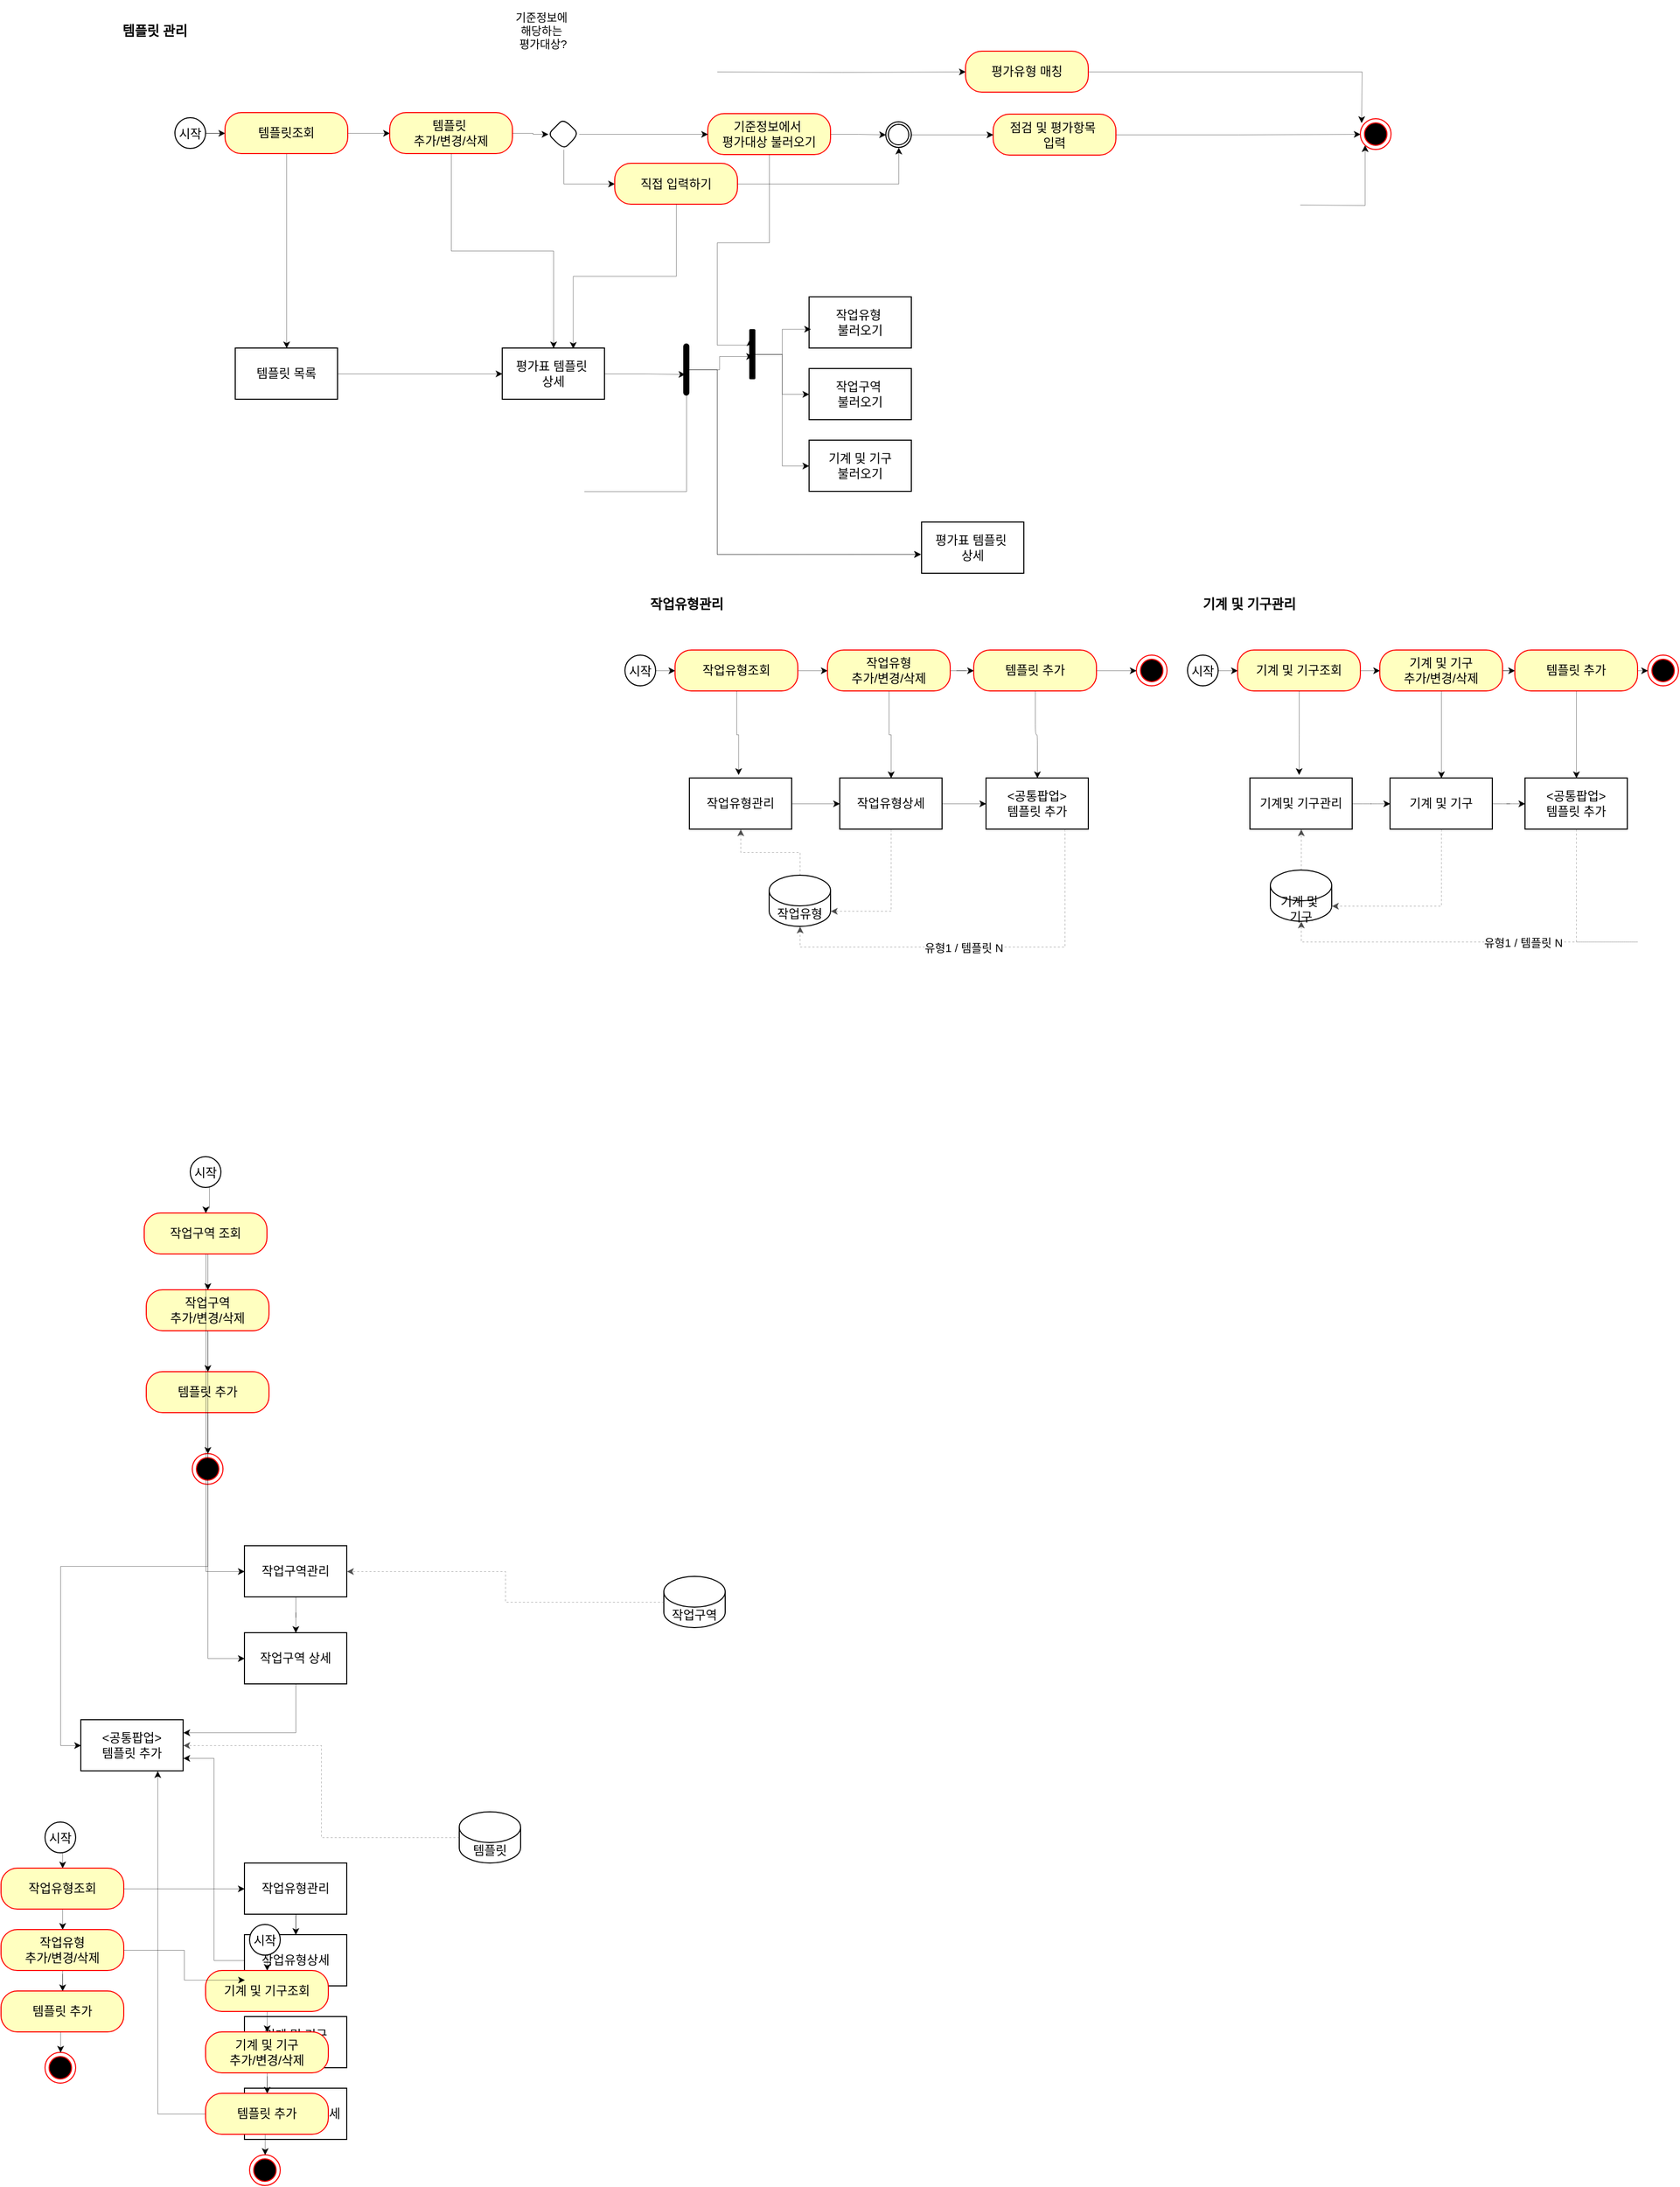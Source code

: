 <mxfile version="24.7.17">
  <diagram name="페이지-1" id="CJ-NocGQA8rgEOxYd6DQ">
    <mxGraphModel dx="3193" dy="829" grid="1" gridSize="10" guides="1" tooltips="1" connect="1" arrows="1" fold="1" page="1" pageScale="1" pageWidth="1600" pageHeight="1200" math="0" shadow="0">
      <root>
        <mxCell id="0" />
        <mxCell id="1" parent="0" />
        <mxCell id="5AXodJkmoe9g33mTO3XX-94" value="" style="ellipse;html=1;shape=endState;fillColor=#000000;strokeColor=#ff0000;" vertex="1" parent="1">
          <mxGeometry x="1070" y="700" width="30" height="30" as="geometry" />
        </mxCell>
        <mxCell id="5AXodJkmoe9g33mTO3XX-95" style="edgeStyle=orthogonalEdgeStyle;rounded=0;orthogonalLoop=1;jettySize=auto;html=1;exitX=1;exitY=0.5;exitDx=0;exitDy=0;entryX=0;entryY=0.5;entryDx=0;entryDy=0;strokeWidth=0.25;" edge="1" source="5AXodJkmoe9g33mTO3XX-96" target="5AXodJkmoe9g33mTO3XX-98" parent="1">
          <mxGeometry relative="1" as="geometry" />
        </mxCell>
        <mxCell id="5AXodJkmoe9g33mTO3XX-96" value="시작" style="ellipse;" vertex="1" parent="1">
          <mxGeometry x="570" y="700" width="30" height="30" as="geometry" />
        </mxCell>
        <mxCell id="5AXodJkmoe9g33mTO3XX-97" style="edgeStyle=orthogonalEdgeStyle;rounded=0;orthogonalLoop=1;jettySize=auto;html=1;exitX=1;exitY=0.5;exitDx=0;exitDy=0;entryX=0;entryY=0.5;entryDx=0;entryDy=0;strokeWidth=0.25;" edge="1" source="5AXodJkmoe9g33mTO3XX-98" target="5AXodJkmoe9g33mTO3XX-103" parent="1">
          <mxGeometry relative="1" as="geometry" />
        </mxCell>
        <mxCell id="5AXodJkmoe9g33mTO3XX-98" value="작업유형조회" style="rounded=1;whiteSpace=wrap;html=1;arcSize=40;fontColor=#000000;fillColor=#ffffc0;strokeColor=#ff0000;" vertex="1" parent="1">
          <mxGeometry x="619" y="695" width="120" height="40" as="geometry" />
        </mxCell>
        <mxCell id="5AXodJkmoe9g33mTO3XX-99" style="edgeStyle=orthogonalEdgeStyle;shape=connector;rounded=1;orthogonalLoop=1;jettySize=auto;html=1;entryX=0;entryY=0.5;entryDx=0;entryDy=0;strokeColor=default;strokeWidth=0.25;align=center;verticalAlign=middle;fontFamily=Helvetica;fontSize=11;fontColor=default;labelBackgroundColor=default;endArrow=classic;" edge="1" source="5AXodJkmoe9g33mTO3XX-100" target="5AXodJkmoe9g33mTO3XX-111" parent="1">
          <mxGeometry relative="1" as="geometry" />
        </mxCell>
        <mxCell id="5AXodJkmoe9g33mTO3XX-100" value="작업유형관리" style="html=1;dashed=0;whiteSpace=wrap;" vertex="1" parent="1">
          <mxGeometry x="633" y="820" width="100" height="50" as="geometry" />
        </mxCell>
        <mxCell id="5AXodJkmoe9g33mTO3XX-101" style="edgeStyle=orthogonalEdgeStyle;rounded=0;orthogonalLoop=1;jettySize=auto;html=1;entryX=0.5;entryY=0;entryDx=0;entryDy=0;strokeWidth=0.25;" edge="1" source="5AXodJkmoe9g33mTO3XX-103" target="5AXodJkmoe9g33mTO3XX-111" parent="1">
          <mxGeometry relative="1" as="geometry" />
        </mxCell>
        <mxCell id="5AXodJkmoe9g33mTO3XX-102" style="edgeStyle=orthogonalEdgeStyle;rounded=1;orthogonalLoop=1;jettySize=auto;html=1;entryX=0;entryY=0.5;entryDx=0;entryDy=0;strokeWidth=0.25;" edge="1" source="5AXodJkmoe9g33mTO3XX-103" target="5AXodJkmoe9g33mTO3XX-106" parent="1">
          <mxGeometry relative="1" as="geometry" />
        </mxCell>
        <mxCell id="5AXodJkmoe9g33mTO3XX-103" value="&lt;div&gt;작업유형&lt;/div&gt;&lt;div&gt;추가/변경/삭제&lt;/div&gt;" style="rounded=1;whiteSpace=wrap;html=1;arcSize=40;fontColor=#000000;fillColor=#ffffc0;strokeColor=#ff0000;" vertex="1" parent="1">
          <mxGeometry x="768" y="695" width="120" height="40" as="geometry" />
        </mxCell>
        <mxCell id="5AXodJkmoe9g33mTO3XX-104" style="edgeStyle=orthogonalEdgeStyle;shape=connector;rounded=1;orthogonalLoop=1;jettySize=auto;html=1;entryX=0.5;entryY=0;entryDx=0;entryDy=0;strokeColor=default;align=center;verticalAlign=middle;fontFamily=Helvetica;fontSize=11;fontColor=default;labelBackgroundColor=default;endArrow=classic;strokeWidth=0.25;" edge="1" source="5AXodJkmoe9g33mTO3XX-106" target="5AXodJkmoe9g33mTO3XX-113" parent="1">
          <mxGeometry relative="1" as="geometry" />
        </mxCell>
        <mxCell id="5AXodJkmoe9g33mTO3XX-105" style="edgeStyle=orthogonalEdgeStyle;shape=connector;curved=0;rounded=0;orthogonalLoop=1;jettySize=auto;html=1;exitX=1;exitY=0.5;exitDx=0;exitDy=0;entryX=0;entryY=0.5;entryDx=0;entryDy=0;strokeColor=default;strokeWidth=0.25;align=center;verticalAlign=middle;fontFamily=Helvetica;fontSize=11;fontColor=default;labelBackgroundColor=default;endArrow=classic;" edge="1" source="5AXodJkmoe9g33mTO3XX-106" target="5AXodJkmoe9g33mTO3XX-94" parent="1">
          <mxGeometry relative="1" as="geometry" />
        </mxCell>
        <mxCell id="5AXodJkmoe9g33mTO3XX-106" value="템플릿 추가" style="rounded=1;whiteSpace=wrap;html=1;arcSize=40;fontColor=#000000;fillColor=#ffffc0;strokeColor=#ff0000;" vertex="1" parent="1">
          <mxGeometry x="911" y="695" width="120" height="40" as="geometry" />
        </mxCell>
        <mxCell id="5AXodJkmoe9g33mTO3XX-107" style="edgeStyle=orthogonalEdgeStyle;rounded=0;orthogonalLoop=1;jettySize=auto;html=1;entryX=0.5;entryY=1;entryDx=0;entryDy=0;dashed=1;dashPattern=8 8;strokeColor=#4D4D4D;align=center;verticalAlign=middle;fontFamily=Helvetica;fontSize=11;fontColor=default;labelBackgroundColor=default;endArrow=classic;strokeWidth=0.25;" edge="1" source="5AXodJkmoe9g33mTO3XX-108" target="5AXodJkmoe9g33mTO3XX-100" parent="1">
          <mxGeometry relative="1" as="geometry" />
        </mxCell>
        <mxCell id="5AXodJkmoe9g33mTO3XX-108" value="작업유형" style="shape=cylinder3;whiteSpace=wrap;html=1;boundedLbl=1;backgroundOutline=1;size=15;" vertex="1" parent="1">
          <mxGeometry x="711" y="915" width="60" height="50" as="geometry" />
        </mxCell>
        <mxCell id="5AXodJkmoe9g33mTO3XX-109" style="edgeStyle=orthogonalEdgeStyle;rounded=0;orthogonalLoop=1;jettySize=auto;html=1;entryX=0.479;entryY=-0.063;entryDx=0;entryDy=0;entryPerimeter=0;strokeWidth=0.25;" edge="1" source="5AXodJkmoe9g33mTO3XX-98" target="5AXodJkmoe9g33mTO3XX-100" parent="1">
          <mxGeometry relative="1" as="geometry" />
        </mxCell>
        <mxCell id="5AXodJkmoe9g33mTO3XX-110" style="edgeStyle=orthogonalEdgeStyle;shape=connector;rounded=1;orthogonalLoop=1;jettySize=auto;html=1;entryX=0;entryY=0.5;entryDx=0;entryDy=0;strokeColor=default;strokeWidth=0.25;align=center;verticalAlign=middle;fontFamily=Helvetica;fontSize=11;fontColor=default;labelBackgroundColor=default;endArrow=classic;" edge="1" source="5AXodJkmoe9g33mTO3XX-111" target="5AXodJkmoe9g33mTO3XX-113" parent="1">
          <mxGeometry relative="1" as="geometry" />
        </mxCell>
        <mxCell id="5AXodJkmoe9g33mTO3XX-111" value="작업유형상세" style="html=1;dashed=0;whiteSpace=wrap;" vertex="1" parent="1">
          <mxGeometry x="780" y="820" width="100" height="50" as="geometry" />
        </mxCell>
        <mxCell id="5AXodJkmoe9g33mTO3XX-112" style="edgeStyle=orthogonalEdgeStyle;rounded=0;orthogonalLoop=1;jettySize=auto;html=1;entryX=1;entryY=1;entryDx=0;entryDy=-15;entryPerimeter=0;curved=0;exitX=0.5;exitY=1;exitDx=0;exitDy=0;dashed=1;dashPattern=8 8;strokeColor=#4D4D4D;align=center;verticalAlign=middle;fontFamily=Helvetica;fontSize=11;fontColor=default;labelBackgroundColor=default;endArrow=classic;strokeWidth=0.25;" edge="1" source="5AXodJkmoe9g33mTO3XX-111" target="5AXodJkmoe9g33mTO3XX-108" parent="1">
          <mxGeometry relative="1" as="geometry" />
        </mxCell>
        <mxCell id="5AXodJkmoe9g33mTO3XX-113" value="&lt;div&gt;&amp;lt;공통팝업&amp;gt;&lt;/div&gt;템플릿 추가" style="html=1;dashed=0;whiteSpace=wrap;" vertex="1" parent="1">
          <mxGeometry x="923" y="820" width="100" height="50" as="geometry" />
        </mxCell>
        <mxCell id="5AXodJkmoe9g33mTO3XX-116" style="edgeStyle=orthogonalEdgeStyle;shape=connector;curved=0;rounded=0;orthogonalLoop=1;jettySize=auto;html=1;entryX=0.5;entryY=1;entryDx=0;entryDy=0;entryPerimeter=0;strokeColor=#4D4D4D;strokeWidth=0.25;align=center;verticalAlign=middle;fontFamily=Helvetica;fontSize=11;fontColor=default;labelBackgroundColor=default;endArrow=classic;dashed=1;dashPattern=8 8;" edge="1" source="5AXodJkmoe9g33mTO3XX-113" target="5AXodJkmoe9g33mTO3XX-108" parent="1">
          <mxGeometry relative="1" as="geometry">
            <Array as="points">
              <mxPoint x="1000" y="985" />
              <mxPoint x="741" y="985" />
            </Array>
          </mxGeometry>
        </mxCell>
        <mxCell id="5AXodJkmoe9g33mTO3XX-118" value="유형1 / 템플릿 N" style="edgeLabel;html=1;align=center;verticalAlign=middle;resizable=0;points=[];rounded=1;fontFamily=Helvetica;fontSize=11;fontColor=default;labelBackgroundColor=default;" vertex="1" connectable="0" parent="5AXodJkmoe9g33mTO3XX-116">
          <mxGeometry x="0.089" y="1" relative="1" as="geometry">
            <mxPoint as="offset" />
          </mxGeometry>
        </mxCell>
        <mxCell id="5AXodJkmoe9g33mTO3XX-119" value="" style="ellipse;html=1;shape=endState;fillColor=#000000;strokeColor=#ff0000;" vertex="1" parent="1">
          <mxGeometry x="1570" y="700" width="30" height="30" as="geometry" />
        </mxCell>
        <mxCell id="5AXodJkmoe9g33mTO3XX-120" style="edgeStyle=orthogonalEdgeStyle;rounded=0;orthogonalLoop=1;jettySize=auto;html=1;exitX=1;exitY=0.5;exitDx=0;exitDy=0;entryX=0;entryY=0.5;entryDx=0;entryDy=0;strokeWidth=0.25;" edge="1" source="5AXodJkmoe9g33mTO3XX-121" target="5AXodJkmoe9g33mTO3XX-123" parent="1">
          <mxGeometry relative="1" as="geometry" />
        </mxCell>
        <mxCell id="5AXodJkmoe9g33mTO3XX-121" value="시작" style="ellipse;" vertex="1" parent="1">
          <mxGeometry x="1120" y="700" width="30" height="30" as="geometry" />
        </mxCell>
        <mxCell id="5AXodJkmoe9g33mTO3XX-122" style="edgeStyle=orthogonalEdgeStyle;rounded=0;orthogonalLoop=1;jettySize=auto;html=1;exitX=1;exitY=0.5;exitDx=0;exitDy=0;entryX=0;entryY=0.5;entryDx=0;entryDy=0;strokeWidth=0.25;" edge="1" source="5AXodJkmoe9g33mTO3XX-123" target="5AXodJkmoe9g33mTO3XX-128" parent="1">
          <mxGeometry relative="1" as="geometry" />
        </mxCell>
        <mxCell id="5AXodJkmoe9g33mTO3XX-123" value="기계 및 기구조회" style="rounded=1;whiteSpace=wrap;html=1;arcSize=40;fontColor=#000000;fillColor=#ffffc0;strokeColor=#ff0000;" vertex="1" parent="1">
          <mxGeometry x="1169" y="695" width="120" height="40" as="geometry" />
        </mxCell>
        <mxCell id="5AXodJkmoe9g33mTO3XX-124" style="edgeStyle=orthogonalEdgeStyle;shape=connector;rounded=1;orthogonalLoop=1;jettySize=auto;html=1;entryX=0;entryY=0.5;entryDx=0;entryDy=0;strokeColor=default;strokeWidth=0.25;align=center;verticalAlign=middle;fontFamily=Helvetica;fontSize=11;fontColor=default;labelBackgroundColor=default;endArrow=classic;" edge="1" source="5AXodJkmoe9g33mTO3XX-125" target="5AXodJkmoe9g33mTO3XX-136" parent="1">
          <mxGeometry relative="1" as="geometry" />
        </mxCell>
        <mxCell id="5AXodJkmoe9g33mTO3XX-125" value="기계및 기구관리" style="html=1;dashed=0;whiteSpace=wrap;" vertex="1" parent="1">
          <mxGeometry x="1181" y="820" width="100" height="50" as="geometry" />
        </mxCell>
        <mxCell id="5AXodJkmoe9g33mTO3XX-126" style="edgeStyle=orthogonalEdgeStyle;rounded=0;orthogonalLoop=1;jettySize=auto;html=1;entryX=0.5;entryY=0;entryDx=0;entryDy=0;strokeWidth=0.25;" edge="1" source="5AXodJkmoe9g33mTO3XX-128" target="5AXodJkmoe9g33mTO3XX-136" parent="1">
          <mxGeometry relative="1" as="geometry" />
        </mxCell>
        <mxCell id="5AXodJkmoe9g33mTO3XX-127" style="edgeStyle=orthogonalEdgeStyle;rounded=1;orthogonalLoop=1;jettySize=auto;html=1;entryX=0;entryY=0.5;entryDx=0;entryDy=0;strokeWidth=0.25;" edge="1" source="5AXodJkmoe9g33mTO3XX-128" target="5AXodJkmoe9g33mTO3XX-131" parent="1">
          <mxGeometry relative="1" as="geometry" />
        </mxCell>
        <mxCell id="5AXodJkmoe9g33mTO3XX-128" value="&lt;div&gt;기계 및 기구&lt;/div&gt;&lt;div&gt;추가/변경/삭제&lt;/div&gt;" style="rounded=1;whiteSpace=wrap;html=1;arcSize=40;fontColor=#000000;fillColor=#ffffc0;strokeColor=#ff0000;" vertex="1" parent="1">
          <mxGeometry x="1308" y="695" width="120" height="40" as="geometry" />
        </mxCell>
        <mxCell id="5AXodJkmoe9g33mTO3XX-129" style="edgeStyle=orthogonalEdgeStyle;shape=connector;rounded=1;orthogonalLoop=1;jettySize=auto;html=1;entryX=0.5;entryY=0;entryDx=0;entryDy=0;strokeColor=default;align=center;verticalAlign=middle;fontFamily=Helvetica;fontSize=11;fontColor=default;labelBackgroundColor=default;endArrow=classic;strokeWidth=0.25;" edge="1" source="5AXodJkmoe9g33mTO3XX-131" target="5AXodJkmoe9g33mTO3XX-138" parent="1">
          <mxGeometry relative="1" as="geometry" />
        </mxCell>
        <mxCell id="5AXodJkmoe9g33mTO3XX-130" style="edgeStyle=orthogonalEdgeStyle;shape=connector;curved=0;rounded=0;orthogonalLoop=1;jettySize=auto;html=1;exitX=1;exitY=0.5;exitDx=0;exitDy=0;entryX=0;entryY=0.5;entryDx=0;entryDy=0;strokeColor=default;strokeWidth=0.25;align=center;verticalAlign=middle;fontFamily=Helvetica;fontSize=11;fontColor=default;labelBackgroundColor=default;endArrow=classic;" edge="1" source="5AXodJkmoe9g33mTO3XX-131" target="5AXodJkmoe9g33mTO3XX-119" parent="1">
          <mxGeometry relative="1" as="geometry" />
        </mxCell>
        <mxCell id="5AXodJkmoe9g33mTO3XX-131" value="템플릿 추가" style="rounded=1;whiteSpace=wrap;html=1;arcSize=40;fontColor=#000000;fillColor=#ffffc0;strokeColor=#ff0000;" vertex="1" parent="1">
          <mxGeometry x="1440" y="695" width="120" height="40" as="geometry" />
        </mxCell>
        <mxCell id="5AXodJkmoe9g33mTO3XX-132" style="edgeStyle=orthogonalEdgeStyle;rounded=0;orthogonalLoop=1;jettySize=auto;html=1;entryX=0.5;entryY=1;entryDx=0;entryDy=0;dashed=1;dashPattern=8 8;strokeColor=#4D4D4D;align=center;verticalAlign=middle;fontFamily=Helvetica;fontSize=11;fontColor=default;labelBackgroundColor=default;endArrow=classic;strokeWidth=0.25;" edge="1" source="5AXodJkmoe9g33mTO3XX-133" target="5AXodJkmoe9g33mTO3XX-125" parent="1">
          <mxGeometry relative="1" as="geometry" />
        </mxCell>
        <mxCell id="5AXodJkmoe9g33mTO3XX-133" value="기계 및&amp;nbsp;&lt;div&gt;기구&lt;/div&gt;" style="shape=cylinder3;whiteSpace=wrap;html=1;boundedLbl=1;backgroundOutline=1;size=15;" vertex="1" parent="1">
          <mxGeometry x="1201" y="910" width="60" height="50" as="geometry" />
        </mxCell>
        <mxCell id="5AXodJkmoe9g33mTO3XX-134" style="edgeStyle=orthogonalEdgeStyle;rounded=0;orthogonalLoop=1;jettySize=auto;html=1;entryX=0.479;entryY=-0.063;entryDx=0;entryDy=0;entryPerimeter=0;strokeWidth=0.25;" edge="1" source="5AXodJkmoe9g33mTO3XX-123" target="5AXodJkmoe9g33mTO3XX-125" parent="1">
          <mxGeometry relative="1" as="geometry" />
        </mxCell>
        <mxCell id="5AXodJkmoe9g33mTO3XX-135" style="edgeStyle=orthogonalEdgeStyle;shape=connector;rounded=1;orthogonalLoop=1;jettySize=auto;html=1;entryX=0;entryY=0.5;entryDx=0;entryDy=0;strokeColor=default;strokeWidth=0.25;align=center;verticalAlign=middle;fontFamily=Helvetica;fontSize=11;fontColor=default;labelBackgroundColor=default;endArrow=classic;" edge="1" source="5AXodJkmoe9g33mTO3XX-136" target="5AXodJkmoe9g33mTO3XX-138" parent="1">
          <mxGeometry relative="1" as="geometry" />
        </mxCell>
        <mxCell id="5AXodJkmoe9g33mTO3XX-136" value="기계 및 기구" style="html=1;dashed=0;whiteSpace=wrap;" vertex="1" parent="1">
          <mxGeometry x="1318" y="820" width="100" height="50" as="geometry" />
        </mxCell>
        <mxCell id="5AXodJkmoe9g33mTO3XX-137" style="edgeStyle=orthogonalEdgeStyle;rounded=0;orthogonalLoop=1;jettySize=auto;html=1;entryX=1;entryY=1;entryDx=0;entryDy=-15;entryPerimeter=0;curved=0;exitX=0.5;exitY=1;exitDx=0;exitDy=0;dashed=1;dashPattern=8 8;strokeColor=#4D4D4D;align=center;verticalAlign=middle;fontFamily=Helvetica;fontSize=11;fontColor=default;labelBackgroundColor=default;endArrow=classic;strokeWidth=0.25;" edge="1" source="5AXodJkmoe9g33mTO3XX-136" target="5AXodJkmoe9g33mTO3XX-133" parent="1">
          <mxGeometry relative="1" as="geometry" />
        </mxCell>
        <mxCell id="5AXodJkmoe9g33mTO3XX-138" value="&lt;div&gt;&amp;lt;공통팝업&amp;gt;&lt;/div&gt;템플릿 추가" style="html=1;dashed=0;whiteSpace=wrap;" vertex="1" parent="1">
          <mxGeometry x="1450" y="820" width="100" height="50" as="geometry" />
        </mxCell>
        <mxCell id="5AXodJkmoe9g33mTO3XX-139" style="edgeStyle=orthogonalEdgeStyle;shape=connector;curved=0;rounded=0;orthogonalLoop=1;jettySize=auto;html=1;entryX=0.5;entryY=1;entryDx=0;entryDy=0;entryPerimeter=0;strokeColor=#4D4D4D;strokeWidth=0.25;align=center;verticalAlign=middle;fontFamily=Helvetica;fontSize=11;fontColor=default;labelBackgroundColor=default;endArrow=classic;dashed=1;dashPattern=8 8;" edge="1" source="5AXodJkmoe9g33mTO3XX-138" target="5AXodJkmoe9g33mTO3XX-133" parent="1">
          <mxGeometry relative="1" as="geometry">
            <Array as="points">
              <mxPoint x="1560" y="980" />
              <mxPoint x="1301" y="980" />
            </Array>
          </mxGeometry>
        </mxCell>
        <mxCell id="5AXodJkmoe9g33mTO3XX-140" value="유형1 / 템플릿 N" style="edgeLabel;html=1;align=center;verticalAlign=middle;resizable=0;points=[];rounded=1;fontFamily=Helvetica;fontSize=11;fontColor=default;labelBackgroundColor=default;" vertex="1" connectable="0" parent="5AXodJkmoe9g33mTO3XX-139">
          <mxGeometry x="0.089" y="1" relative="1" as="geometry">
            <mxPoint as="offset" />
          </mxGeometry>
        </mxCell>
        <mxCell id="5AXodJkmoe9g33mTO3XX-144" value="작업유형관리" style="text;strokeColor=none;fillColor=none;html=1;fontSize=13;fontStyle=1;verticalAlign=middle;align=center;fontFamily=Helvetica;fontColor=default;labelBackgroundColor=default;" vertex="1" parent="1">
          <mxGeometry x="580" y="630" width="100" height="40" as="geometry" />
        </mxCell>
        <mxCell id="5AXodJkmoe9g33mTO3XX-145" value="기계 및 기구관리" style="text;strokeColor=none;fillColor=none;html=1;fontSize=13;fontStyle=1;verticalAlign=middle;align=center;fontFamily=Helvetica;fontColor=default;labelBackgroundColor=default;" vertex="1" parent="1">
          <mxGeometry x="1130" y="630" width="100" height="40" as="geometry" />
        </mxCell>
        <mxCell id="5AXodJkmoe9g33mTO3XX-146" value="템플릿 관리" style="text;strokeColor=none;fillColor=none;html=1;fontSize=13;fontStyle=1;verticalAlign=middle;align=center;fontFamily=Helvetica;fontColor=default;labelBackgroundColor=default;" vertex="1" parent="1">
          <mxGeometry x="60" y="70" width="100" height="40" as="geometry" />
        </mxCell>
        <mxCell id="5AXodJkmoe9g33mTO3XX-164" style="edgeStyle=orthogonalEdgeStyle;shape=connector;curved=0;rounded=0;orthogonalLoop=1;jettySize=auto;html=1;exitX=1;exitY=0.5;exitDx=0;exitDy=0;strokeColor=default;strokeWidth=0.25;align=center;verticalAlign=middle;fontFamily=Helvetica;fontSize=11;fontColor=default;labelBackgroundColor=default;endArrow=classic;" edge="1" parent="1" source="5AXodJkmoe9g33mTO3XX-147" target="5AXodJkmoe9g33mTO3XX-148">
          <mxGeometry relative="1" as="geometry" />
        </mxCell>
        <mxCell id="5AXodJkmoe9g33mTO3XX-147" value="시작" style="ellipse;" vertex="1" parent="1">
          <mxGeometry x="130" y="175" width="30" height="30" as="geometry" />
        </mxCell>
        <mxCell id="5AXodJkmoe9g33mTO3XX-165" style="edgeStyle=orthogonalEdgeStyle;shape=connector;curved=0;rounded=0;orthogonalLoop=1;jettySize=auto;html=1;entryX=0;entryY=0.5;entryDx=0;entryDy=0;strokeColor=default;strokeWidth=0.25;align=center;verticalAlign=middle;fontFamily=Helvetica;fontSize=11;fontColor=default;labelBackgroundColor=default;endArrow=classic;" edge="1" parent="1" source="5AXodJkmoe9g33mTO3XX-148" target="5AXodJkmoe9g33mTO3XX-149">
          <mxGeometry relative="1" as="geometry" />
        </mxCell>
        <mxCell id="5AXodJkmoe9g33mTO3XX-180" style="edgeStyle=orthogonalEdgeStyle;shape=connector;curved=0;rounded=0;orthogonalLoop=1;jettySize=auto;html=1;strokeColor=default;strokeWidth=0.25;align=center;verticalAlign=middle;fontFamily=Helvetica;fontSize=11;fontColor=default;labelBackgroundColor=default;endArrow=classic;" edge="1" parent="1" source="5AXodJkmoe9g33mTO3XX-148" target="5AXodJkmoe9g33mTO3XX-163">
          <mxGeometry relative="1" as="geometry" />
        </mxCell>
        <mxCell id="5AXodJkmoe9g33mTO3XX-148" value="템플릿조회" style="rounded=1;whiteSpace=wrap;html=1;arcSize=40;fontColor=#000000;fillColor=#ffffc0;strokeColor=#ff0000;" vertex="1" parent="1">
          <mxGeometry x="179" y="170" width="120" height="40" as="geometry" />
        </mxCell>
        <mxCell id="5AXodJkmoe9g33mTO3XX-149" value="템플릿&amp;nbsp;&lt;div&gt;추가/변경/삭제&lt;/div&gt;" style="rounded=1;whiteSpace=wrap;html=1;arcSize=40;fontColor=#000000;fillColor=#ffffc0;strokeColor=#ff0000;" vertex="1" parent="1">
          <mxGeometry x="340" y="170" width="120" height="40" as="geometry" />
        </mxCell>
        <mxCell id="5AXodJkmoe9g33mTO3XX-172" style="edgeStyle=orthogonalEdgeStyle;shape=connector;curved=0;rounded=0;orthogonalLoop=1;jettySize=auto;html=1;entryX=0;entryY=0.5;entryDx=0;entryDy=0;strokeColor=default;strokeWidth=0.25;align=center;verticalAlign=middle;fontFamily=Helvetica;fontSize=11;fontColor=default;labelBackgroundColor=default;endArrow=classic;" edge="1" parent="1" target="5AXodJkmoe9g33mTO3XX-153">
          <mxGeometry relative="1" as="geometry">
            <mxPoint x="660" y="130" as="sourcePoint" />
          </mxGeometry>
        </mxCell>
        <mxCell id="5AXodJkmoe9g33mTO3XX-184" style="edgeStyle=orthogonalEdgeStyle;shape=connector;curved=0;rounded=0;orthogonalLoop=1;jettySize=auto;html=1;strokeColor=default;strokeWidth=0.25;align=center;verticalAlign=middle;fontFamily=Helvetica;fontSize=11;fontColor=default;labelBackgroundColor=default;endArrow=classic;exitX=0.5;exitY=1;exitDx=0;exitDy=0;" edge="1" parent="1" source="5AXodJkmoe9g33mTO3XX-149" target="5AXodJkmoe9g33mTO3XX-181">
          <mxGeometry relative="1" as="geometry">
            <mxPoint x="600" y="150" as="sourcePoint" />
          </mxGeometry>
        </mxCell>
        <mxCell id="5AXodJkmoe9g33mTO3XX-176" style="edgeStyle=orthogonalEdgeStyle;shape=connector;curved=0;rounded=0;orthogonalLoop=1;jettySize=auto;html=1;strokeColor=default;strokeWidth=0.25;align=center;verticalAlign=middle;fontFamily=Helvetica;fontSize=11;fontColor=default;labelBackgroundColor=default;endArrow=classic;" edge="1" parent="1" source="5AXodJkmoe9g33mTO3XX-153">
          <mxGeometry relative="1" as="geometry">
            <mxPoint x="1290" y="180" as="targetPoint" />
          </mxGeometry>
        </mxCell>
        <mxCell id="5AXodJkmoe9g33mTO3XX-153" value="평가유형 매칭" style="rounded=1;whiteSpace=wrap;html=1;arcSize=40;fontColor=#000000;fillColor=#ffffc0;strokeColor=#ff0000;" vertex="1" parent="1">
          <mxGeometry x="903" y="110" width="120" height="40" as="geometry" />
        </mxCell>
        <mxCell id="5AXodJkmoe9g33mTO3XX-177" style="edgeStyle=orthogonalEdgeStyle;shape=connector;curved=0;rounded=0;orthogonalLoop=1;jettySize=auto;html=1;entryX=0;entryY=0.5;entryDx=0;entryDy=0;strokeColor=default;strokeWidth=0.25;align=center;verticalAlign=middle;fontFamily=Helvetica;fontSize=11;fontColor=default;labelBackgroundColor=default;endArrow=classic;" edge="1" parent="1" source="5AXodJkmoe9g33mTO3XX-160" target="5AXodJkmoe9g33mTO3XX-175">
          <mxGeometry relative="1" as="geometry" />
        </mxCell>
        <mxCell id="5AXodJkmoe9g33mTO3XX-160" value="점검 및 평가항목&amp;nbsp;&lt;div&gt;입력&lt;/div&gt;" style="rounded=1;whiteSpace=wrap;html=1;arcSize=40;fontColor=#000000;fillColor=#ffffc0;strokeColor=#ff0000;" vertex="1" parent="1">
          <mxGeometry x="930" y="171.5" width="120" height="40" as="geometry" />
        </mxCell>
        <mxCell id="5AXodJkmoe9g33mTO3XX-178" style="edgeStyle=orthogonalEdgeStyle;shape=connector;curved=0;rounded=0;orthogonalLoop=1;jettySize=auto;html=1;entryX=0;entryY=1;entryDx=0;entryDy=0;strokeColor=default;strokeWidth=0.25;align=center;verticalAlign=middle;fontFamily=Helvetica;fontSize=11;fontColor=default;labelBackgroundColor=default;endArrow=classic;" edge="1" parent="1" target="5AXodJkmoe9g33mTO3XX-175">
          <mxGeometry relative="1" as="geometry">
            <mxPoint x="1230" y="260" as="sourcePoint" />
          </mxGeometry>
        </mxCell>
        <mxCell id="5AXodJkmoe9g33mTO3XX-182" style="edgeStyle=orthogonalEdgeStyle;shape=connector;curved=0;rounded=0;orthogonalLoop=1;jettySize=auto;html=1;exitX=1;exitY=0.5;exitDx=0;exitDy=0;strokeColor=default;strokeWidth=0.25;align=center;verticalAlign=middle;fontFamily=Helvetica;fontSize=11;fontColor=default;labelBackgroundColor=default;endArrow=classic;entryX=0;entryY=0.5;entryDx=0;entryDy=0;" edge="1" parent="1" source="5AXodJkmoe9g33mTO3XX-163" target="5AXodJkmoe9g33mTO3XX-181">
          <mxGeometry relative="1" as="geometry" />
        </mxCell>
        <mxCell id="5AXodJkmoe9g33mTO3XX-163" value="템플릿 목록" style="html=1;dashed=0;whiteSpace=wrap;" vertex="1" parent="1">
          <mxGeometry x="189" y="400" width="100" height="50" as="geometry" />
        </mxCell>
        <mxCell id="5AXodJkmoe9g33mTO3XX-171" style="edgeStyle=orthogonalEdgeStyle;shape=connector;curved=0;rounded=0;orthogonalLoop=1;jettySize=auto;html=1;entryX=0;entryY=0.5;entryDx=0;entryDy=0;strokeColor=default;strokeWidth=0.25;align=center;verticalAlign=middle;fontFamily=Helvetica;fontSize=11;fontColor=default;labelBackgroundColor=default;endArrow=classic;" edge="1" parent="1" source="5AXodJkmoe9g33mTO3XX-149" target="5AXodJkmoe9g33mTO3XX-188">
          <mxGeometry relative="1" as="geometry">
            <mxPoint x="478.585" y="192.24" as="targetPoint" />
          </mxGeometry>
        </mxCell>
        <mxCell id="5AXodJkmoe9g33mTO3XX-175" value="" style="ellipse;html=1;shape=endState;fillColor=#000000;strokeColor=#ff0000;" vertex="1" parent="1">
          <mxGeometry x="1289" y="176" width="30" height="30" as="geometry" />
        </mxCell>
        <mxCell id="5AXodJkmoe9g33mTO3XX-181" value="평가표 템플릿&amp;nbsp;&lt;div&gt;상세&lt;/div&gt;" style="html=1;dashed=0;whiteSpace=wrap;" vertex="1" parent="1">
          <mxGeometry x="450" y="400" width="100" height="50" as="geometry" />
        </mxCell>
        <mxCell id="5AXodJkmoe9g33mTO3XX-185" value="작업유형&amp;nbsp;&lt;div&gt;불러오기&lt;/div&gt;" style="html=1;dashed=0;whiteSpace=wrap;" vertex="1" parent="1">
          <mxGeometry x="750" y="350" width="100" height="50" as="geometry" />
        </mxCell>
        <mxCell id="5AXodJkmoe9g33mTO3XX-198" style="edgeStyle=orthogonalEdgeStyle;shape=connector;curved=0;rounded=0;orthogonalLoop=1;jettySize=auto;html=1;entryX=0;entryY=0.5;entryDx=0;entryDy=0;strokeColor=default;strokeWidth=0.25;align=center;verticalAlign=middle;fontFamily=Helvetica;fontSize=11;fontColor=default;labelBackgroundColor=default;endArrow=classic;" edge="1" parent="1" source="5AXodJkmoe9g33mTO3XX-186" target="5AXodJkmoe9g33mTO3XX-194">
          <mxGeometry relative="1" as="geometry" />
        </mxCell>
        <mxCell id="5AXodJkmoe9g33mTO3XX-199" style="edgeStyle=orthogonalEdgeStyle;shape=connector;curved=0;rounded=0;orthogonalLoop=1;jettySize=auto;html=1;entryX=0;entryY=0.5;entryDx=0;entryDy=0;strokeColor=default;strokeWidth=0.25;align=center;verticalAlign=middle;fontFamily=Helvetica;fontSize=11;fontColor=default;labelBackgroundColor=default;endArrow=classic;" edge="1" parent="1" source="5AXodJkmoe9g33mTO3XX-186" target="5AXodJkmoe9g33mTO3XX-195">
          <mxGeometry relative="1" as="geometry" />
        </mxCell>
        <mxCell id="5AXodJkmoe9g33mTO3XX-186" value="" style="html=1;points=[];perimeter=orthogonalPerimeter;fillColor=strokeColor;rounded=1;fontFamily=Helvetica;fontSize=11;fontColor=default;labelBackgroundColor=default;" vertex="1" parent="1">
          <mxGeometry x="692" y="382" width="5" height="48" as="geometry" />
        </mxCell>
        <mxCell id="5AXodJkmoe9g33mTO3XX-187" value="기준정보에서&amp;nbsp;&lt;div&gt;평가대상 불러오기&lt;/div&gt;" style="rounded=1;whiteSpace=wrap;html=1;arcSize=40;fontColor=#000000;fillColor=#ffffc0;strokeColor=#ff0000;" vertex="1" parent="1">
          <mxGeometry x="651" y="171" width="120" height="40" as="geometry" />
        </mxCell>
        <mxCell id="5AXodJkmoe9g33mTO3XX-189" style="edgeStyle=orthogonalEdgeStyle;shape=connector;curved=0;rounded=0;orthogonalLoop=1;jettySize=auto;html=1;entryX=0;entryY=0.5;entryDx=0;entryDy=0;strokeColor=default;strokeWidth=0.25;align=center;verticalAlign=middle;fontFamily=Helvetica;fontSize=11;fontColor=default;labelBackgroundColor=default;endArrow=classic;" edge="1" parent="1" source="5AXodJkmoe9g33mTO3XX-188" target="5AXodJkmoe9g33mTO3XX-187">
          <mxGeometry relative="1" as="geometry" />
        </mxCell>
        <mxCell id="5AXodJkmoe9g33mTO3XX-191" style="edgeStyle=orthogonalEdgeStyle;shape=connector;curved=0;rounded=0;orthogonalLoop=1;jettySize=auto;html=1;entryX=0;entryY=0.5;entryDx=0;entryDy=0;strokeColor=default;strokeWidth=0.25;align=center;verticalAlign=middle;fontFamily=Helvetica;fontSize=11;fontColor=default;labelBackgroundColor=default;endArrow=classic;exitX=0.5;exitY=1;exitDx=0;exitDy=0;" edge="1" parent="1" source="5AXodJkmoe9g33mTO3XX-188" target="5AXodJkmoe9g33mTO3XX-190">
          <mxGeometry relative="1" as="geometry" />
        </mxCell>
        <mxCell id="5AXodJkmoe9g33mTO3XX-188" value="" style="rhombus;rounded=1;fontFamily=Helvetica;fontSize=11;fontColor=default;labelBackgroundColor=default;" vertex="1" parent="1">
          <mxGeometry x="495" y="176" width="30" height="30" as="geometry" />
        </mxCell>
        <mxCell id="5AXodJkmoe9g33mTO3XX-190" value="직접 입력하기" style="rounded=1;whiteSpace=wrap;html=1;arcSize=40;fontColor=#000000;fillColor=#ffffc0;strokeColor=#ff0000;" vertex="1" parent="1">
          <mxGeometry x="560" y="219.5" width="120" height="40" as="geometry" />
        </mxCell>
        <UserObject label="기준정보에&amp;nbsp;&lt;div&gt;해당하는&amp;nbsp;&lt;/div&gt;&lt;div&gt;평가대상?&lt;/div&gt;" placeholders="1" name="Variable" id="5AXodJkmoe9g33mTO3XX-192">
          <mxCell style="text;html=1;strokeColor=none;fillColor=none;align=center;verticalAlign=middle;whiteSpace=wrap;overflow=hidden;fontFamily=Helvetica;fontSize=11;fontColor=default;labelBackgroundColor=default;" vertex="1" parent="1">
            <mxGeometry x="450" y="60.5" width="80" height="59" as="geometry" />
          </mxCell>
        </UserObject>
        <mxCell id="5AXodJkmoe9g33mTO3XX-193" style="edgeStyle=orthogonalEdgeStyle;shape=connector;curved=0;rounded=0;orthogonalLoop=1;jettySize=auto;html=1;entryX=0.692;entryY=0.01;entryDx=0;entryDy=0;entryPerimeter=0;strokeColor=default;strokeWidth=0.25;align=center;verticalAlign=middle;fontFamily=Helvetica;fontSize=11;fontColor=default;labelBackgroundColor=default;endArrow=classic;exitX=0.5;exitY=1;exitDx=0;exitDy=0;" edge="1" parent="1" source="5AXodJkmoe9g33mTO3XX-190" target="5AXodJkmoe9g33mTO3XX-181">
          <mxGeometry relative="1" as="geometry" />
        </mxCell>
        <mxCell id="5AXodJkmoe9g33mTO3XX-194" value="작업구역&amp;nbsp;&lt;div&gt;불러오기&lt;/div&gt;" style="html=1;dashed=0;whiteSpace=wrap;" vertex="1" parent="1">
          <mxGeometry x="750" y="420" width="100" height="50" as="geometry" />
        </mxCell>
        <mxCell id="5AXodJkmoe9g33mTO3XX-195" value="기계 및 기구&lt;div&gt;불러오기&lt;/div&gt;" style="html=1;dashed=0;whiteSpace=wrap;" vertex="1" parent="1">
          <mxGeometry x="750" y="490" width="100" height="50" as="geometry" />
        </mxCell>
        <mxCell id="5AXodJkmoe9g33mTO3XX-196" style="edgeStyle=orthogonalEdgeStyle;shape=connector;curved=0;rounded=0;orthogonalLoop=1;jettySize=auto;html=1;entryX=0.267;entryY=0.593;entryDx=0;entryDy=0;entryPerimeter=0;strokeColor=default;strokeWidth=0.25;align=center;verticalAlign=middle;fontFamily=Helvetica;fontSize=11;fontColor=default;labelBackgroundColor=default;endArrow=classic;" edge="1" parent="1" source="5AXodJkmoe9g33mTO3XX-181" target="5AXodJkmoe9g33mTO3XX-207">
          <mxGeometry relative="1" as="geometry" />
        </mxCell>
        <mxCell id="5AXodJkmoe9g33mTO3XX-197" style="edgeStyle=orthogonalEdgeStyle;shape=connector;curved=0;rounded=0;orthogonalLoop=1;jettySize=auto;html=1;entryX=0.017;entryY=0.627;entryDx=0;entryDy=0;entryPerimeter=0;strokeColor=default;strokeWidth=0.25;align=center;verticalAlign=middle;fontFamily=Helvetica;fontSize=11;fontColor=default;labelBackgroundColor=default;endArrow=classic;" edge="1" parent="1" source="5AXodJkmoe9g33mTO3XX-186" target="5AXodJkmoe9g33mTO3XX-185">
          <mxGeometry relative="1" as="geometry" />
        </mxCell>
        <mxCell id="5AXodJkmoe9g33mTO3XX-200" style="edgeStyle=orthogonalEdgeStyle;shape=connector;curved=0;rounded=0;orthogonalLoop=1;jettySize=auto;html=1;exitX=0.5;exitY=1;exitDx=0;exitDy=0;entryX=0;entryY=0.19;entryDx=0;entryDy=0;entryPerimeter=0;strokeColor=default;strokeWidth=0.25;align=center;verticalAlign=middle;fontFamily=Helvetica;fontSize=11;fontColor=default;labelBackgroundColor=default;endArrow=classic;" edge="1" parent="1" source="5AXodJkmoe9g33mTO3XX-187" target="5AXodJkmoe9g33mTO3XX-186">
          <mxGeometry relative="1" as="geometry">
            <Array as="points">
              <mxPoint x="711" y="297" />
              <mxPoint x="660" y="297" />
              <mxPoint x="660" y="397" />
            </Array>
          </mxGeometry>
        </mxCell>
        <mxCell id="5AXodJkmoe9g33mTO3XX-204" style="edgeStyle=orthogonalEdgeStyle;shape=connector;curved=0;rounded=0;orthogonalLoop=1;jettySize=auto;html=1;strokeColor=default;strokeWidth=0.25;align=center;verticalAlign=middle;fontFamily=Helvetica;fontSize=11;fontColor=default;labelBackgroundColor=default;endArrow=classic;" edge="1" parent="1" source="5AXodJkmoe9g33mTO3XX-201" target="5AXodJkmoe9g33mTO3XX-160">
          <mxGeometry relative="1" as="geometry" />
        </mxCell>
        <mxCell id="5AXodJkmoe9g33mTO3XX-201" value="" style="points=[[0.145,0.145,0],[0.5,0,0],[0.855,0.145,0],[1,0.5,0],[0.855,0.855,0],[0.5,1,0],[0.145,0.855,0],[0,0.5,0]];shape=mxgraph.bpmn.event;html=1;verticalLabelPosition=bottom;labelBackgroundColor=#ffffff;verticalAlign=top;align=center;perimeter=ellipsePerimeter;outlineConnect=0;aspect=fixed;outline=throwing;symbol=general;rounded=1;fontFamily=Helvetica;fontSize=11;fontColor=default;" vertex="1" parent="1">
          <mxGeometry x="825" y="179" width="25" height="25" as="geometry" />
        </mxCell>
        <mxCell id="5AXodJkmoe9g33mTO3XX-202" style="edgeStyle=orthogonalEdgeStyle;shape=connector;curved=0;rounded=0;orthogonalLoop=1;jettySize=auto;html=1;exitX=1;exitY=0.5;exitDx=0;exitDy=0;entryX=0.5;entryY=1;entryDx=0;entryDy=0;entryPerimeter=0;strokeColor=default;strokeWidth=0.25;align=center;verticalAlign=middle;fontFamily=Helvetica;fontSize=11;fontColor=default;labelBackgroundColor=default;endArrow=classic;" edge="1" parent="1" source="5AXodJkmoe9g33mTO3XX-190" target="5AXodJkmoe9g33mTO3XX-201">
          <mxGeometry relative="1" as="geometry" />
        </mxCell>
        <mxCell id="5AXodJkmoe9g33mTO3XX-203" style="edgeStyle=orthogonalEdgeStyle;shape=connector;curved=0;rounded=0;orthogonalLoop=1;jettySize=auto;html=1;entryX=0;entryY=0.5;entryDx=0;entryDy=0;entryPerimeter=0;strokeColor=default;strokeWidth=0.25;align=center;verticalAlign=middle;fontFamily=Helvetica;fontSize=11;fontColor=default;labelBackgroundColor=default;endArrow=classic;" edge="1" parent="1" source="5AXodJkmoe9g33mTO3XX-187" target="5AXodJkmoe9g33mTO3XX-201">
          <mxGeometry relative="1" as="geometry" />
        </mxCell>
        <mxCell id="5AXodJkmoe9g33mTO3XX-206" value="평가표 템플릿&amp;nbsp;&lt;div&gt;상세&lt;/div&gt;" style="html=1;dashed=0;whiteSpace=wrap;" vertex="1" parent="1">
          <mxGeometry x="860" y="570" width="100" height="50" as="geometry" />
        </mxCell>
        <mxCell id="5AXodJkmoe9g33mTO3XX-207" value="" style="html=1;points=[];perimeter=orthogonalPerimeter;fillColor=strokeColor;rounded=1;fontFamily=Helvetica;fontSize=11;fontColor=default;labelBackgroundColor=default;arcSize=50;" vertex="1" parent="1">
          <mxGeometry x="627.5" y="396" width="5" height="50" as="geometry" />
        </mxCell>
        <mxCell id="5AXodJkmoe9g33mTO3XX-208" style="edgeStyle=orthogonalEdgeStyle;shape=connector;curved=0;rounded=0;orthogonalLoop=1;jettySize=auto;html=1;entryX=0.6;entryY=0.542;entryDx=0;entryDy=0;entryPerimeter=0;strokeColor=default;strokeWidth=0.25;align=center;verticalAlign=middle;fontFamily=Helvetica;fontSize=11;fontColor=default;labelBackgroundColor=default;endArrow=classic;" edge="1" parent="1" source="5AXodJkmoe9g33mTO3XX-207" target="5AXodJkmoe9g33mTO3XX-186">
          <mxGeometry relative="1" as="geometry" />
        </mxCell>
        <mxCell id="5AXodJkmoe9g33mTO3XX-209" style="edgeStyle=orthogonalEdgeStyle;shape=connector;curved=0;rounded=0;orthogonalLoop=1;jettySize=auto;html=1;entryX=-0.008;entryY=0.627;entryDx=0;entryDy=0;entryPerimeter=0;strokeColor=default;strokeWidth=0.25;align=center;verticalAlign=middle;fontFamily=Helvetica;fontSize=11;fontColor=default;labelBackgroundColor=default;endArrow=classic;exitX=0.5;exitY=0.94;exitDx=0;exitDy=0;exitPerimeter=0;" edge="1" parent="1" source="5AXodJkmoe9g33mTO3XX-207" target="5AXodJkmoe9g33mTO3XX-206">
          <mxGeometry relative="1" as="geometry">
            <Array as="points">
              <mxPoint x="630" y="421" />
              <mxPoint x="660" y="421" />
              <mxPoint x="660" y="601" />
            </Array>
          </mxGeometry>
        </mxCell>
        <mxCell id="5AXodJkmoe9g33mTO3XX-215" style="edgeStyle=orthogonalEdgeStyle;shape=connector;curved=0;rounded=0;orthogonalLoop=1;jettySize=auto;html=1;entryX=-0.008;entryY=0.627;entryDx=0;entryDy=0;entryPerimeter=0;strokeColor=default;strokeWidth=0.25;align=center;verticalAlign=middle;fontFamily=Helvetica;fontSize=11;fontColor=default;labelBackgroundColor=default;endArrow=classic;" edge="1" parent="1" target="5AXodJkmoe9g33mTO3XX-206">
          <mxGeometry relative="1" as="geometry">
            <mxPoint x="530" y="540" as="sourcePoint" />
            <mxPoint x="859" y="601" as="targetPoint" />
            <Array as="points">
              <mxPoint x="630" y="421" />
              <mxPoint x="660" y="421" />
              <mxPoint x="660" y="601" />
            </Array>
          </mxGeometry>
        </mxCell>
        <mxCell id="5AXodJkmoe9g33mTO3XX-20" style="edgeStyle=orthogonalEdgeStyle;rounded=0;orthogonalLoop=1;jettySize=auto;html=1;exitX=0.617;exitY=0.929;exitDx=0;exitDy=0;strokeWidth=0.25;exitPerimeter=0;" edge="1" parent="1" source="5AXodJkmoe9g33mTO3XX-15" target="5AXodJkmoe9g33mTO3XX-18">
          <mxGeometry relative="1" as="geometry">
            <mxPoint x="162" y="1260" as="targetPoint" />
          </mxGeometry>
        </mxCell>
        <mxCell id="5AXodJkmoe9g33mTO3XX-15" value="시작" style="ellipse;" vertex="1" parent="1">
          <mxGeometry x="145" y="1190" width="30" height="30" as="geometry" />
        </mxCell>
        <mxCell id="5AXodJkmoe9g33mTO3XX-71" style="edgeStyle=orthogonalEdgeStyle;rounded=0;orthogonalLoop=1;jettySize=auto;html=1;exitX=0.5;exitY=1;exitDx=0;exitDy=0;entryX=0.5;entryY=0;entryDx=0;entryDy=0;strokeWidth=0.25;" edge="1" parent="1" source="5AXodJkmoe9g33mTO3XX-18" target="5AXodJkmoe9g33mTO3XX-27">
          <mxGeometry relative="1" as="geometry" />
        </mxCell>
        <mxCell id="5AXodJkmoe9g33mTO3XX-18" value="작업구역 조회" style="rounded=1;whiteSpace=wrap;html=1;arcSize=40;fontColor=#000000;fillColor=#ffffc0;strokeColor=#ff0000;" vertex="1" parent="1">
          <mxGeometry x="100" y="1245" width="120" height="40" as="geometry" />
        </mxCell>
        <mxCell id="5AXodJkmoe9g33mTO3XX-81" style="edgeStyle=orthogonalEdgeStyle;rounded=1;orthogonalLoop=1;jettySize=auto;html=1;entryX=0.5;entryY=0;entryDx=0;entryDy=0;strokeWidth=0.25;" edge="1" parent="1" source="5AXodJkmoe9g33mTO3XX-27" target="5AXodJkmoe9g33mTO3XX-35">
          <mxGeometry relative="1" as="geometry" />
        </mxCell>
        <mxCell id="5AXodJkmoe9g33mTO3XX-27" value="작업구역&lt;div&gt;추가/변경/삭제&lt;/div&gt;" style="rounded=1;whiteSpace=wrap;html=1;arcSize=40;fontColor=#000000;fillColor=#ffffc0;strokeColor=#ff0000;" vertex="1" parent="1">
          <mxGeometry x="102" y="1320" width="120" height="40" as="geometry" />
        </mxCell>
        <mxCell id="5AXodJkmoe9g33mTO3XX-35" value="템플릿 추가" style="rounded=1;whiteSpace=wrap;html=1;arcSize=40;fontColor=#000000;fillColor=#ffffc0;strokeColor=#ff0000;" vertex="1" parent="1">
          <mxGeometry x="102" y="1400" width="120" height="40" as="geometry" />
        </mxCell>
        <mxCell id="5AXodJkmoe9g33mTO3XX-12" value="" style="ellipse;html=1;shape=endState;fillColor=#000000;strokeColor=#ff0000;" vertex="1" parent="1">
          <mxGeometry x="147" y="1480" width="30" height="30" as="geometry" />
        </mxCell>
        <mxCell id="5AXodJkmoe9g33mTO3XX-92" style="edgeStyle=orthogonalEdgeStyle;shape=connector;curved=0;rounded=0;orthogonalLoop=1;jettySize=auto;html=1;exitX=0.5;exitY=1;exitDx=0;exitDy=0;entryX=0.5;entryY=0;entryDx=0;entryDy=0;strokeColor=default;strokeWidth=0.25;align=center;verticalAlign=middle;fontFamily=Helvetica;fontSize=11;fontColor=default;labelBackgroundColor=default;endArrow=classic;" edge="1" parent="1" source="5AXodJkmoe9g33mTO3XX-35" target="5AXodJkmoe9g33mTO3XX-12">
          <mxGeometry relative="1" as="geometry" />
        </mxCell>
        <mxCell id="5AXodJkmoe9g33mTO3XX-213" style="edgeStyle=orthogonalEdgeStyle;shape=connector;curved=0;rounded=0;orthogonalLoop=1;jettySize=auto;html=1;entryX=0;entryY=0.5;entryDx=0;entryDy=0;strokeColor=default;strokeWidth=0.25;align=center;verticalAlign=middle;fontFamily=Helvetica;fontSize=11;fontColor=default;labelBackgroundColor=default;endArrow=classic;" edge="1" parent="1" source="5AXodJkmoe9g33mTO3XX-18" target="5AXodJkmoe9g33mTO3XX-26">
          <mxGeometry relative="1" as="geometry" />
        </mxCell>
        <mxCell id="5AXodJkmoe9g33mTO3XX-219" style="edgeStyle=orthogonalEdgeStyle;shape=connector;curved=0;rounded=0;orthogonalLoop=1;jettySize=auto;html=1;entryX=0;entryY=0.5;entryDx=0;entryDy=0;strokeColor=default;strokeWidth=0.25;align=center;verticalAlign=middle;fontFamily=Helvetica;fontSize=11;fontColor=default;labelBackgroundColor=default;endArrow=classic;" edge="1" parent="1" source="5AXodJkmoe9g33mTO3XX-27" target="5AXodJkmoe9g33mTO3XX-74">
          <mxGeometry relative="1" as="geometry" />
        </mxCell>
        <mxCell id="5AXodJkmoe9g33mTO3XX-220" style="edgeStyle=orthogonalEdgeStyle;shape=connector;curved=0;rounded=0;orthogonalLoop=1;jettySize=auto;html=1;entryX=0;entryY=0.5;entryDx=0;entryDy=0;strokeColor=default;strokeWidth=0.25;align=center;verticalAlign=middle;fontFamily=Helvetica;fontSize=11;fontColor=default;labelBackgroundColor=default;endArrow=classic;" edge="1" parent="1" source="5AXodJkmoe9g33mTO3XX-35" target="5AXodJkmoe9g33mTO3XX-80">
          <mxGeometry relative="1" as="geometry" />
        </mxCell>
        <mxCell id="5AXodJkmoe9g33mTO3XX-80" value="&lt;div&gt;&amp;lt;공통팝업&amp;gt;&lt;/div&gt;템플릿 추가" style="html=1;dashed=0;whiteSpace=wrap;" vertex="1" parent="1">
          <mxGeometry x="38" y="1740" width="100" height="50" as="geometry" />
        </mxCell>
        <mxCell id="5AXodJkmoe9g33mTO3XX-246" style="edgeStyle=orthogonalEdgeStyle;shape=connector;curved=0;rounded=0;orthogonalLoop=1;jettySize=auto;html=1;entryX=0.5;entryY=0;entryDx=0;entryDy=0;strokeColor=default;strokeWidth=0.25;align=center;verticalAlign=middle;fontFamily=Helvetica;fontSize=11;fontColor=default;labelBackgroundColor=default;endArrow=classic;" edge="1" parent="1" source="5AXodJkmoe9g33mTO3XX-224" target="5AXodJkmoe9g33mTO3XX-225">
          <mxGeometry relative="1" as="geometry" />
        </mxCell>
        <mxCell id="5AXodJkmoe9g33mTO3XX-224" value="작업유형관리" style="html=1;dashed=0;whiteSpace=wrap;" vertex="1" parent="1">
          <mxGeometry x="198" y="1880" width="100" height="50" as="geometry" />
        </mxCell>
        <mxCell id="5AXodJkmoe9g33mTO3XX-247" style="edgeStyle=orthogonalEdgeStyle;shape=connector;curved=0;rounded=0;orthogonalLoop=1;jettySize=auto;html=1;entryX=1;entryY=0.75;entryDx=0;entryDy=0;strokeColor=default;strokeWidth=0.25;align=center;verticalAlign=middle;fontFamily=Helvetica;fontSize=11;fontColor=default;labelBackgroundColor=default;endArrow=classic;" edge="1" parent="1" source="5AXodJkmoe9g33mTO3XX-225" target="5AXodJkmoe9g33mTO3XX-80">
          <mxGeometry relative="1" as="geometry" />
        </mxCell>
        <mxCell id="5AXodJkmoe9g33mTO3XX-225" value="작업유형상세" style="html=1;dashed=0;whiteSpace=wrap;" vertex="1" parent="1">
          <mxGeometry x="198" y="1950" width="100" height="50" as="geometry" />
        </mxCell>
        <mxCell id="5AXodJkmoe9g33mTO3XX-26" value="작업구역관리" style="html=1;dashed=0;whiteSpace=wrap;" vertex="1" parent="1">
          <mxGeometry x="198" y="1570" width="100" height="50" as="geometry" />
        </mxCell>
        <mxCell id="5AXodJkmoe9g33mTO3XX-74" value="작업구역 상세" style="html=1;dashed=0;whiteSpace=wrap;" vertex="1" parent="1">
          <mxGeometry x="198" y="1655" width="100" height="50" as="geometry" />
        </mxCell>
        <mxCell id="5AXodJkmoe9g33mTO3XX-218" style="edgeStyle=orthogonalEdgeStyle;shape=connector;curved=0;rounded=0;orthogonalLoop=1;jettySize=auto;html=1;strokeColor=default;strokeWidth=0.25;align=center;verticalAlign=middle;fontFamily=Helvetica;fontSize=11;fontColor=default;labelBackgroundColor=default;endArrow=classic;" edge="1" parent="1" source="5AXodJkmoe9g33mTO3XX-26" target="5AXodJkmoe9g33mTO3XX-74">
          <mxGeometry relative="1" as="geometry" />
        </mxCell>
        <mxCell id="5AXodJkmoe9g33mTO3XX-223" style="edgeStyle=orthogonalEdgeStyle;shape=connector;curved=0;rounded=0;orthogonalLoop=1;jettySize=auto;html=1;entryX=1;entryY=0.25;entryDx=0;entryDy=0;strokeColor=default;strokeWidth=0.25;align=center;verticalAlign=middle;fontFamily=Helvetica;fontSize=11;fontColor=default;labelBackgroundColor=default;endArrow=classic;exitX=0.5;exitY=1;exitDx=0;exitDy=0;" edge="1" parent="1" source="5AXodJkmoe9g33mTO3XX-74" target="5AXodJkmoe9g33mTO3XX-80">
          <mxGeometry relative="1" as="geometry" />
        </mxCell>
        <mxCell id="5AXodJkmoe9g33mTO3XX-248" value="기계 및 기구&lt;div&gt;관리&lt;/div&gt;" style="html=1;dashed=0;whiteSpace=wrap;" vertex="1" parent="1">
          <mxGeometry x="198" y="2030" width="100" height="50" as="geometry" />
        </mxCell>
        <mxCell id="5AXodJkmoe9g33mTO3XX-250" style="edgeStyle=orthogonalEdgeStyle;shape=connector;curved=0;rounded=0;orthogonalLoop=1;jettySize=auto;html=1;entryX=0.75;entryY=1;entryDx=0;entryDy=0;strokeColor=default;strokeWidth=0.25;align=center;verticalAlign=middle;fontFamily=Helvetica;fontSize=11;fontColor=default;labelBackgroundColor=default;endArrow=classic;" edge="1" parent="1" source="5AXodJkmoe9g33mTO3XX-249" target="5AXodJkmoe9g33mTO3XX-80">
          <mxGeometry relative="1" as="geometry" />
        </mxCell>
        <mxCell id="5AXodJkmoe9g33mTO3XX-249" value="기계 및 기구 상세" style="html=1;dashed=0;whiteSpace=wrap;" vertex="1" parent="1">
          <mxGeometry x="198" y="2100" width="100" height="50" as="geometry" />
        </mxCell>
        <mxCell id="5AXodJkmoe9g33mTO3XX-89" value="템플릿" style="shape=cylinder3;whiteSpace=wrap;html=1;boundedLbl=1;backgroundOutline=1;size=15;" vertex="1" parent="1">
          <mxGeometry x="408" y="1830" width="60" height="50" as="geometry" />
        </mxCell>
        <mxCell id="5AXodJkmoe9g33mTO3XX-221" style="edgeStyle=orthogonalEdgeStyle;shape=connector;curved=0;rounded=0;orthogonalLoop=1;jettySize=auto;html=1;entryX=1;entryY=0.5;entryDx=0;entryDy=0;strokeColor=#4D4D4D;strokeWidth=0.25;align=center;verticalAlign=middle;fontFamily=Helvetica;fontSize=11;fontColor=default;labelBackgroundColor=default;endArrow=classic;dashed=1;dashPattern=8 8;" edge="1" parent="1" source="5AXodJkmoe9g33mTO3XX-89" target="5AXodJkmoe9g33mTO3XX-80">
          <mxGeometry relative="1" as="geometry" />
        </mxCell>
        <mxCell id="5AXodJkmoe9g33mTO3XX-226" value="" style="ellipse;html=1;shape=endState;fillColor=#000000;strokeColor=#ff0000;" vertex="1" parent="1">
          <mxGeometry x="3" y="2065" width="30" height="30" as="geometry" />
        </mxCell>
        <mxCell id="5AXodJkmoe9g33mTO3XX-227" style="edgeStyle=orthogonalEdgeStyle;rounded=0;orthogonalLoop=1;jettySize=auto;html=1;exitX=0.5;exitY=1;exitDx=0;exitDy=0;entryX=0.5;entryY=0;entryDx=0;entryDy=0;strokeWidth=0.25;" edge="1" parent="1" source="5AXodJkmoe9g33mTO3XX-228" target="5AXodJkmoe9g33mTO3XX-230">
          <mxGeometry relative="1" as="geometry" />
        </mxCell>
        <mxCell id="5AXodJkmoe9g33mTO3XX-228" value="시작" style="ellipse;" vertex="1" parent="1">
          <mxGeometry x="3" y="1840" width="30" height="30" as="geometry" />
        </mxCell>
        <mxCell id="5AXodJkmoe9g33mTO3XX-229" style="edgeStyle=orthogonalEdgeStyle;rounded=0;orthogonalLoop=1;jettySize=auto;html=1;exitX=0.5;exitY=1;exitDx=0;exitDy=0;entryX=0.5;entryY=0;entryDx=0;entryDy=0;strokeWidth=0.25;" edge="1" parent="1" source="5AXodJkmoe9g33mTO3XX-230" target="5AXodJkmoe9g33mTO3XX-232">
          <mxGeometry relative="1" as="geometry" />
        </mxCell>
        <mxCell id="5AXodJkmoe9g33mTO3XX-230" value="작업유형조회" style="rounded=1;whiteSpace=wrap;html=1;arcSize=40;fontColor=#000000;fillColor=#ffffc0;strokeColor=#ff0000;" vertex="1" parent="1">
          <mxGeometry x="-40" y="1885" width="120" height="40" as="geometry" />
        </mxCell>
        <mxCell id="5AXodJkmoe9g33mTO3XX-231" style="edgeStyle=orthogonalEdgeStyle;rounded=1;orthogonalLoop=1;jettySize=auto;html=1;strokeWidth=0.25;" edge="1" parent="1" source="5AXodJkmoe9g33mTO3XX-232" target="5AXodJkmoe9g33mTO3XX-234">
          <mxGeometry relative="1" as="geometry" />
        </mxCell>
        <mxCell id="5AXodJkmoe9g33mTO3XX-232" value="&lt;div&gt;작업유형&lt;/div&gt;&lt;div&gt;추가/변경/삭제&lt;/div&gt;" style="rounded=1;whiteSpace=wrap;html=1;arcSize=40;fontColor=#000000;fillColor=#ffffc0;strokeColor=#ff0000;" vertex="1" parent="1">
          <mxGeometry x="-40" y="1945" width="120" height="40" as="geometry" />
        </mxCell>
        <mxCell id="5AXodJkmoe9g33mTO3XX-233" style="edgeStyle=orthogonalEdgeStyle;shape=connector;curved=0;rounded=0;orthogonalLoop=1;jettySize=auto;html=1;exitX=0.5;exitY=1;exitDx=0;exitDy=0;entryX=0.5;entryY=0;entryDx=0;entryDy=0;strokeColor=default;strokeWidth=0.25;align=center;verticalAlign=middle;fontFamily=Helvetica;fontSize=11;fontColor=default;labelBackgroundColor=default;endArrow=classic;" edge="1" parent="1" source="5AXodJkmoe9g33mTO3XX-234" target="5AXodJkmoe9g33mTO3XX-226">
          <mxGeometry relative="1" as="geometry" />
        </mxCell>
        <mxCell id="5AXodJkmoe9g33mTO3XX-234" value="템플릿 추가" style="rounded=1;whiteSpace=wrap;html=1;arcSize=40;fontColor=#000000;fillColor=#ffffc0;strokeColor=#ff0000;" vertex="1" parent="1">
          <mxGeometry x="-40" y="2005" width="120" height="40" as="geometry" />
        </mxCell>
        <mxCell id="5AXodJkmoe9g33mTO3XX-235" value="" style="ellipse;html=1;shape=endState;fillColor=#000000;strokeColor=#ff0000;" vertex="1" parent="1">
          <mxGeometry x="203" y="2165" width="30" height="30" as="geometry" />
        </mxCell>
        <mxCell id="5AXodJkmoe9g33mTO3XX-236" style="edgeStyle=orthogonalEdgeStyle;rounded=0;orthogonalLoop=1;jettySize=auto;html=1;exitX=0.5;exitY=1;exitDx=0;exitDy=0;entryX=0.5;entryY=0;entryDx=0;entryDy=0;strokeWidth=0.25;" edge="1" source="5AXodJkmoe9g33mTO3XX-237" target="5AXodJkmoe9g33mTO3XX-239" parent="1">
          <mxGeometry relative="1" as="geometry" />
        </mxCell>
        <mxCell id="5AXodJkmoe9g33mTO3XX-237" value="시작" style="ellipse;" vertex="1" parent="1">
          <mxGeometry x="203" y="1940" width="30" height="30" as="geometry" />
        </mxCell>
        <mxCell id="5AXodJkmoe9g33mTO3XX-238" style="edgeStyle=orthogonalEdgeStyle;rounded=0;orthogonalLoop=1;jettySize=auto;html=1;exitX=0.5;exitY=1;exitDx=0;exitDy=0;entryX=0.5;entryY=0;entryDx=0;entryDy=0;strokeWidth=0.25;" edge="1" source="5AXodJkmoe9g33mTO3XX-239" target="5AXodJkmoe9g33mTO3XX-241" parent="1">
          <mxGeometry relative="1" as="geometry" />
        </mxCell>
        <mxCell id="5AXodJkmoe9g33mTO3XX-239" value="기계 및 기구조회" style="rounded=1;whiteSpace=wrap;html=1;arcSize=40;fontColor=#000000;fillColor=#ffffc0;strokeColor=#ff0000;" vertex="1" parent="1">
          <mxGeometry x="160" y="1985" width="120" height="40" as="geometry" />
        </mxCell>
        <mxCell id="5AXodJkmoe9g33mTO3XX-240" style="edgeStyle=orthogonalEdgeStyle;rounded=1;orthogonalLoop=1;jettySize=auto;html=1;strokeWidth=0.25;" edge="1" source="5AXodJkmoe9g33mTO3XX-241" target="5AXodJkmoe9g33mTO3XX-243" parent="1">
          <mxGeometry relative="1" as="geometry" />
        </mxCell>
        <mxCell id="5AXodJkmoe9g33mTO3XX-241" value="&lt;div&gt;기계 및 기구&lt;/div&gt;&lt;div&gt;추가/변경/삭제&lt;/div&gt;" style="rounded=1;whiteSpace=wrap;html=1;arcSize=40;fontColor=#000000;fillColor=#ffffc0;strokeColor=#ff0000;" vertex="1" parent="1">
          <mxGeometry x="160" y="2045" width="120" height="40" as="geometry" />
        </mxCell>
        <mxCell id="5AXodJkmoe9g33mTO3XX-242" style="edgeStyle=orthogonalEdgeStyle;shape=connector;curved=0;rounded=0;orthogonalLoop=1;jettySize=auto;html=1;exitX=0.5;exitY=1;exitDx=0;exitDy=0;entryX=0.5;entryY=0;entryDx=0;entryDy=0;strokeColor=default;strokeWidth=0.25;align=center;verticalAlign=middle;fontFamily=Helvetica;fontSize=11;fontColor=default;labelBackgroundColor=default;endArrow=classic;" edge="1" source="5AXodJkmoe9g33mTO3XX-243" target="5AXodJkmoe9g33mTO3XX-235" parent="1">
          <mxGeometry relative="1" as="geometry" />
        </mxCell>
        <mxCell id="5AXodJkmoe9g33mTO3XX-243" value="템플릿 추가" style="rounded=1;whiteSpace=wrap;html=1;arcSize=40;fontColor=#000000;fillColor=#ffffc0;strokeColor=#ff0000;" vertex="1" parent="1">
          <mxGeometry x="160" y="2105" width="120" height="40" as="geometry" />
        </mxCell>
        <mxCell id="5AXodJkmoe9g33mTO3XX-245" style="edgeStyle=orthogonalEdgeStyle;shape=connector;curved=0;rounded=0;orthogonalLoop=1;jettySize=auto;html=1;entryX=0;entryY=0.5;entryDx=0;entryDy=0;strokeColor=default;strokeWidth=0.25;align=center;verticalAlign=middle;fontFamily=Helvetica;fontSize=11;fontColor=default;labelBackgroundColor=default;endArrow=classic;" edge="1" parent="1" source="5AXodJkmoe9g33mTO3XX-230" target="5AXodJkmoe9g33mTO3XX-224">
          <mxGeometry relative="1" as="geometry" />
        </mxCell>
        <mxCell id="5AXodJkmoe9g33mTO3XX-251" style="edgeStyle=orthogonalEdgeStyle;shape=connector;curved=0;rounded=0;orthogonalLoop=1;jettySize=auto;html=1;entryX=0.002;entryY=0.883;entryDx=0;entryDy=0;entryPerimeter=0;strokeColor=default;strokeWidth=0.25;align=center;verticalAlign=middle;fontFamily=Helvetica;fontSize=11;fontColor=default;labelBackgroundColor=default;endArrow=classic;" edge="1" parent="1" source="5AXodJkmoe9g33mTO3XX-232" target="5AXodJkmoe9g33mTO3XX-225">
          <mxGeometry relative="1" as="geometry" />
        </mxCell>
        <mxCell id="5AXodJkmoe9g33mTO3XX-56" value="작업구역" style="shape=cylinder3;whiteSpace=wrap;html=1;boundedLbl=1;backgroundOutline=1;size=15;" vertex="1" parent="1">
          <mxGeometry x="608" y="1600" width="60" height="50" as="geometry" />
        </mxCell>
        <mxCell id="5AXodJkmoe9g33mTO3XX-217" style="edgeStyle=orthogonalEdgeStyle;shape=connector;curved=0;rounded=0;orthogonalLoop=1;jettySize=auto;html=1;strokeColor=#4D4D4D;strokeWidth=0.25;align=center;verticalAlign=middle;fontFamily=Helvetica;fontSize=11;fontColor=default;labelBackgroundColor=default;endArrow=classic;dashed=1;dashPattern=8 8;" edge="1" parent="1" source="5AXodJkmoe9g33mTO3XX-56" target="5AXodJkmoe9g33mTO3XX-26">
          <mxGeometry relative="1" as="geometry" />
        </mxCell>
      </root>
    </mxGraphModel>
  </diagram>
</mxfile>
